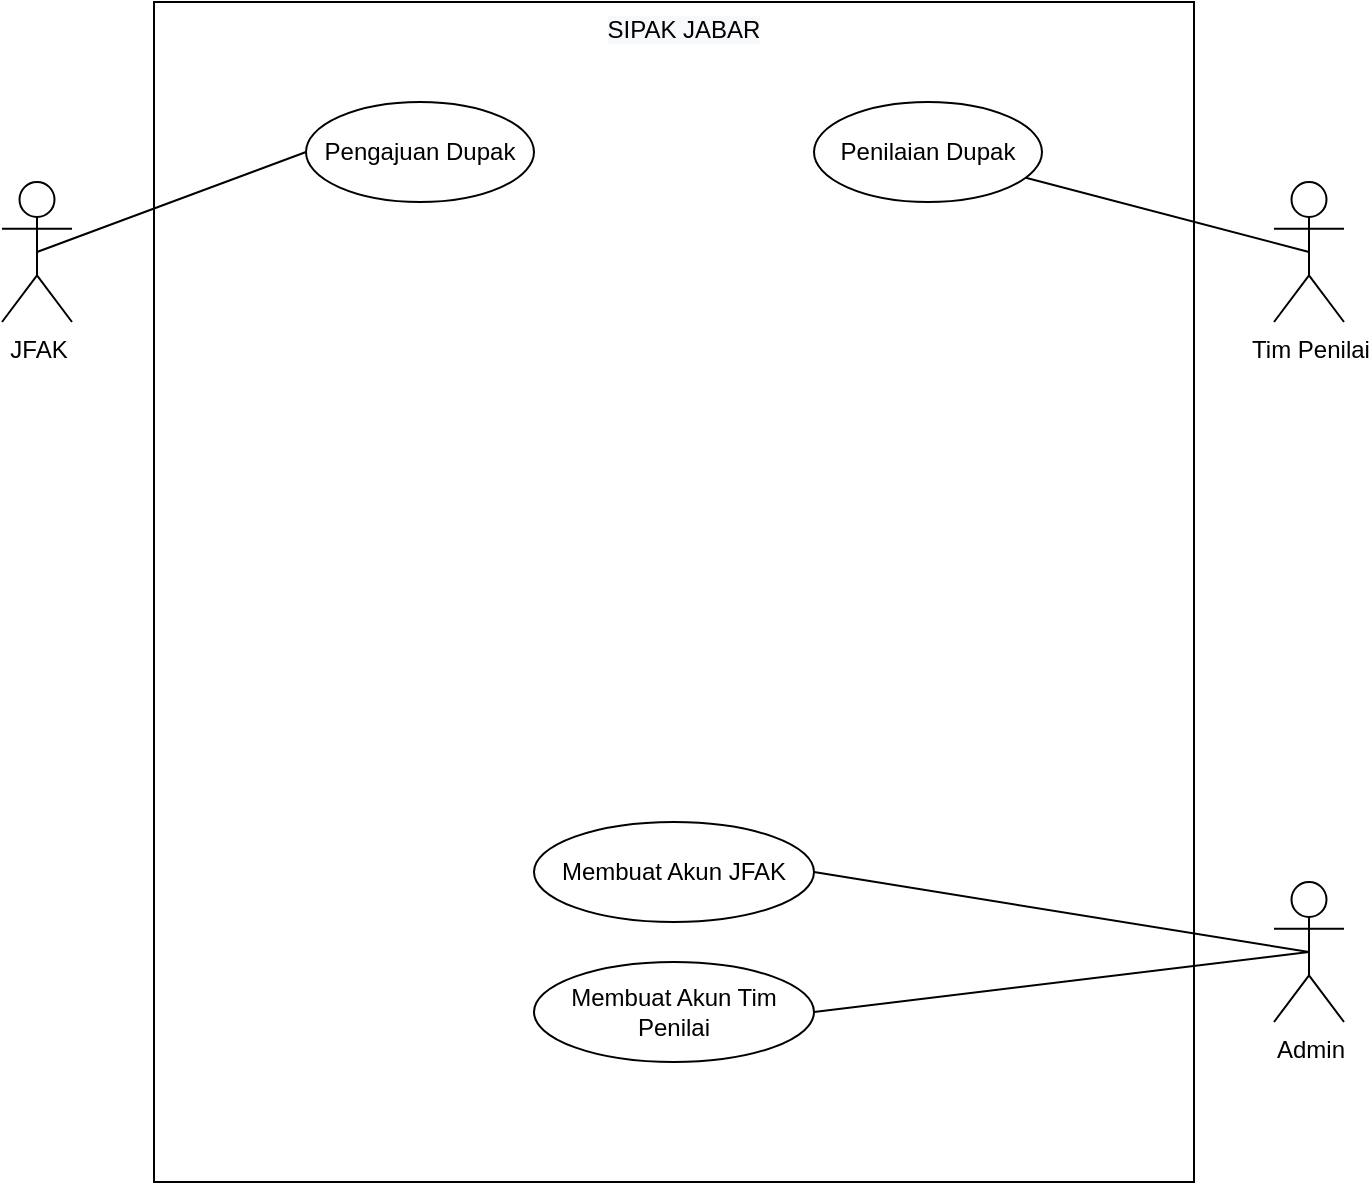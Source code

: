 <mxfile version="16.5.6" type="github">
  <diagram id="brVJHSIh_22UZP63rIWj" name="Page-1">
    <mxGraphModel dx="1422" dy="754" grid="1" gridSize="10" guides="1" tooltips="1" connect="1" arrows="1" fold="1" page="1" pageScale="1" pageWidth="850" pageHeight="1100" math="0" shadow="0">
      <root>
        <mxCell id="0" />
        <mxCell id="1" parent="0" />
        <mxCell id="-eWhun7Y_J__UqD2DUOM-1" value="" style="rounded=0;whiteSpace=wrap;html=1;" parent="1" vertex="1">
          <mxGeometry x="160" y="80" width="520" height="590" as="geometry" />
        </mxCell>
        <mxCell id="-eWhun7Y_J__UqD2DUOM-2" value="&lt;span style=&quot;color: rgb(0 , 0 , 0) ; font-family: &amp;#34;helvetica&amp;#34; ; font-size: 12px ; font-style: normal ; font-weight: 400 ; letter-spacing: normal ; text-indent: 0px ; text-transform: none ; word-spacing: 0px ; background-color: rgb(248 , 249 , 250) ; display: inline ; float: none&quot;&gt;SIPAK JABAR&lt;/span&gt;" style="text;whiteSpace=wrap;html=1;align=center;" parent="1" vertex="1">
          <mxGeometry x="375" y="80" width="100" height="30" as="geometry" />
        </mxCell>
        <mxCell id="-eWhun7Y_J__UqD2DUOM-3" value="JFAK" style="shape=umlActor;verticalLabelPosition=bottom;verticalAlign=top;html=1;outlineConnect=0;" parent="1" vertex="1">
          <mxGeometry x="84" y="170" width="35" height="70" as="geometry" />
        </mxCell>
        <mxCell id="-eWhun7Y_J__UqD2DUOM-7" value="Tim Penilai" style="shape=umlActor;verticalLabelPosition=bottom;verticalAlign=top;html=1;outlineConnect=0;" parent="1" vertex="1">
          <mxGeometry x="720" y="170" width="35" height="70" as="geometry" />
        </mxCell>
        <mxCell id="-eWhun7Y_J__UqD2DUOM-9" value="Admin" style="shape=umlActor;verticalLabelPosition=bottom;verticalAlign=top;html=1;outlineConnect=0;" parent="1" vertex="1">
          <mxGeometry x="720" y="520" width="35" height="70" as="geometry" />
        </mxCell>
        <mxCell id="-eWhun7Y_J__UqD2DUOM-10" value="Membuat Akun JFAK" style="ellipse;whiteSpace=wrap;html=1;" parent="1" vertex="1">
          <mxGeometry x="350" y="490" width="140" height="50" as="geometry" />
        </mxCell>
        <mxCell id="fws8fyCeU1E8JUEmyzG6-1" value="Membuat Akun Tim Penilai" style="ellipse;whiteSpace=wrap;html=1;" vertex="1" parent="1">
          <mxGeometry x="350" y="560" width="140" height="50" as="geometry" />
        </mxCell>
        <mxCell id="fws8fyCeU1E8JUEmyzG6-2" value="" style="endArrow=none;html=1;rounded=0;exitX=0.5;exitY=0.5;exitDx=0;exitDy=0;exitPerimeter=0;entryX=1;entryY=0.5;entryDx=0;entryDy=0;" edge="1" parent="1" source="-eWhun7Y_J__UqD2DUOM-9" target="-eWhun7Y_J__UqD2DUOM-10">
          <mxGeometry width="50" height="50" relative="1" as="geometry">
            <mxPoint x="400" y="400" as="sourcePoint" />
            <mxPoint x="450" y="350" as="targetPoint" />
          </mxGeometry>
        </mxCell>
        <mxCell id="fws8fyCeU1E8JUEmyzG6-3" value="" style="endArrow=none;html=1;rounded=0;exitX=0.5;exitY=0.5;exitDx=0;exitDy=0;exitPerimeter=0;entryX=1;entryY=0.5;entryDx=0;entryDy=0;" edge="1" parent="1" source="-eWhun7Y_J__UqD2DUOM-9" target="fws8fyCeU1E8JUEmyzG6-1">
          <mxGeometry width="50" height="50" relative="1" as="geometry">
            <mxPoint x="747.5" y="525" as="sourcePoint" />
            <mxPoint x="500" y="525" as="targetPoint" />
          </mxGeometry>
        </mxCell>
        <mxCell id="fws8fyCeU1E8JUEmyzG6-6" value="Pengajuan Dupak" style="ellipse;whiteSpace=wrap;html=1;" vertex="1" parent="1">
          <mxGeometry x="236" y="130" width="114" height="50" as="geometry" />
        </mxCell>
        <mxCell id="fws8fyCeU1E8JUEmyzG6-7" value="" style="endArrow=none;html=1;rounded=0;exitX=0;exitY=0.5;exitDx=0;exitDy=0;entryX=0.5;entryY=0.5;entryDx=0;entryDy=0;entryPerimeter=0;" edge="1" parent="1" source="fws8fyCeU1E8JUEmyzG6-6" target="-eWhun7Y_J__UqD2DUOM-3">
          <mxGeometry width="50" height="50" relative="1" as="geometry">
            <mxPoint x="393" y="155" as="sourcePoint" />
            <mxPoint x="111.5" y="215" as="targetPoint" />
          </mxGeometry>
        </mxCell>
        <mxCell id="fws8fyCeU1E8JUEmyzG6-8" value="Penilaian Dupak" style="ellipse;whiteSpace=wrap;html=1;" vertex="1" parent="1">
          <mxGeometry x="490" y="130" width="114" height="50" as="geometry" />
        </mxCell>
        <mxCell id="fws8fyCeU1E8JUEmyzG6-9" value="" style="endArrow=none;html=1;rounded=0;exitX=0.5;exitY=0.5;exitDx=0;exitDy=0;exitPerimeter=0;" edge="1" parent="1" source="-eWhun7Y_J__UqD2DUOM-7" target="fws8fyCeU1E8JUEmyzG6-8">
          <mxGeometry width="50" height="50" relative="1" as="geometry">
            <mxPoint x="276" y="235" as="sourcePoint" />
            <mxPoint x="111.5" y="215" as="targetPoint" />
          </mxGeometry>
        </mxCell>
      </root>
    </mxGraphModel>
  </diagram>
</mxfile>
